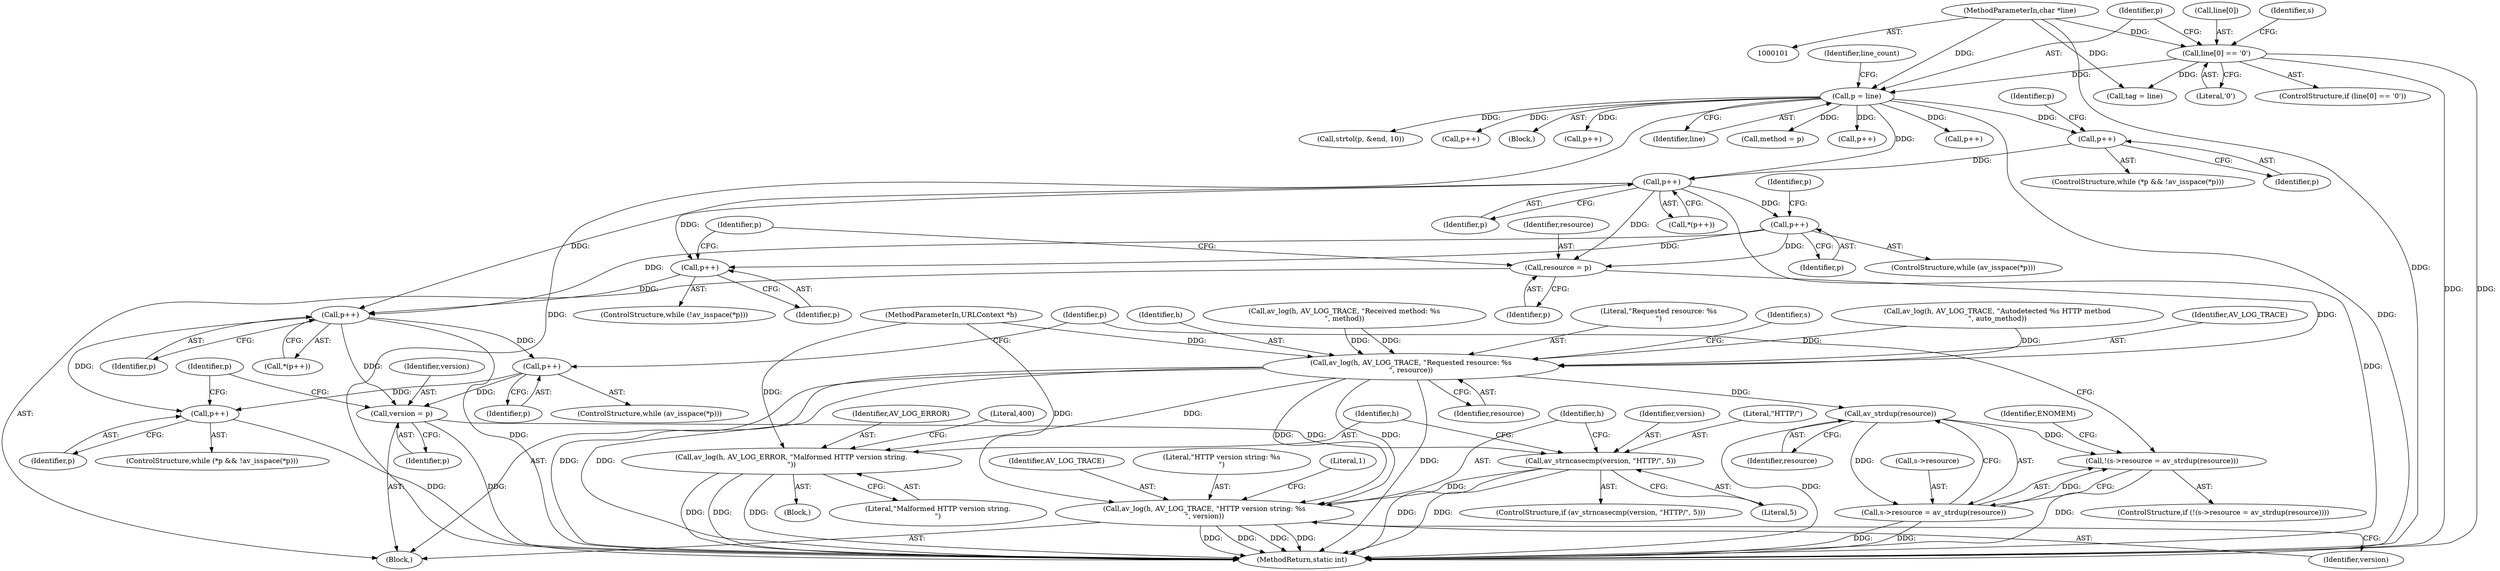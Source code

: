 digraph "0_FFmpeg_2a05c8f813de6f2278827734bf8102291e7484aa_7@pointer" {
"1000169" [label="(Call,p++)"];
"1000145" [label="(Call,p = line)"];
"1000132" [label="(Call,line[0] == '\0')"];
"1000103" [label="(MethodParameterIn,char *line)"];
"1000173" [label="(Call,p++)"];
"1000244" [label="(Call,p++)"];
"1000246" [label="(Call,resource = p)"];
"1000261" [label="(Call,av_log(h, AV_LOG_TRACE, \"Requested resource: %s\n\", resource))"];
"1000272" [label="(Call,av_strdup(resource))"];
"1000267" [label="(Call,!(s->resource = av_strdup(resource)))"];
"1000268" [label="(Call,s->resource = av_strdup(resource))"];
"1000306" [label="(Call,av_log(h, AV_LOG_ERROR, \"Malformed HTTP version string.\n\"))"];
"1000315" [label="(Call,av_log(h, AV_LOG_TRACE, \"HTTP version string: %s\n\", version))"];
"1000254" [label="(Call,p++)"];
"1000258" [label="(Call,p++)"];
"1000281" [label="(Call,p++)"];
"1000283" [label="(Call,version = p)"];
"1000301" [label="(Call,av_strncasecmp(version, \"HTTP/\", 5))"];
"1000294" [label="(Call,p++)"];
"1000243" [label="(Identifier,p)"];
"1000254" [label="(Call,p++)"];
"1000269" [label="(Call,s->resource)"];
"1000170" [label="(Identifier,p)"];
"1000332" [label="(Call,p++)"];
"1000284" [label="(Identifier,version)"];
"1000266" [label="(ControlStructure,if (!(s->resource = av_strdup(resource))))"];
"1000147" [label="(Identifier,line)"];
"1000249" [label="(ControlStructure,while (!av_isspace(*p)))"];
"1000262" [label="(Identifier,h)"];
"1000133" [label="(Call,line[0])"];
"1000344" [label="(Call,strtol(p, &end, 10))"];
"1000283" [label="(Call,version = p)"];
"1000246" [label="(Call,resource = p)"];
"1000289" [label="(Identifier,p)"];
"1000305" [label="(Block,)"];
"1000161" [label="(ControlStructure,while (*p && !av_isspace(*p)))"];
"1000157" [label="(Block,)"];
"1000132" [label="(Call,line[0] == '\0')"];
"1000309" [label="(Literal,\"Malformed HTTP version string.\n\")"];
"1000259" [label="(Identifier,p)"];
"1000317" [label="(Identifier,AV_LOG_TRACE)"];
"1000319" [label="(Identifier,version)"];
"1000257" [label="(Call,*(p++))"];
"1000316" [label="(Identifier,h)"];
"1000146" [label="(Identifier,p)"];
"1000381" [label="(Call,p++)"];
"1000394" [label="(Call,tag = line)"];
"1000176" [label="(Call,av_log(h, AV_LOG_TRACE, \"Received method: %s\n\", method))"];
"1000280" [label="(Identifier,p)"];
"1000245" [label="(Identifier,p)"];
"1000303" [label="(Literal,\"HTTP/\")"];
"1000173" [label="(Call,p++)"];
"1000244" [label="(Call,p++)"];
"1000131" [label="(ControlStructure,if (line[0] == '\0'))"];
"1000264" [label="(Literal,\"Requested resource: %s\n\")"];
"1000261" [label="(Call,av_log(h, AV_LOG_TRACE, \"Requested resource: %s\n\", resource))"];
"1000304" [label="(Literal,5)"];
"1000302" [label="(Identifier,version)"];
"1000308" [label="(Identifier,AV_LOG_ERROR)"];
"1000102" [label="(MethodParameterIn,URLContext *h)"];
"1000285" [label="(Identifier,p)"];
"1000247" [label="(Identifier,resource)"];
"1000277" [label="(ControlStructure,while (av_isspace(*p)))"];
"1000172" [label="(Call,*(p++))"];
"1000268" [label="(Call,s->resource = av_strdup(resource))"];
"1000106" [label="(Block,)"];
"1000140" [label="(Identifier,s)"];
"1000301" [label="(Call,av_strncasecmp(version, \"HTTP/\", 5))"];
"1000397" [label="(Call,p++)"];
"1000273" [label="(Identifier,resource)"];
"1000686" [label="(MethodReturn,static int)"];
"1000174" [label="(Identifier,p)"];
"1000307" [label="(Identifier,h)"];
"1000318" [label="(Literal,\"HTTP version string: %s\n\")"];
"1000270" [label="(Identifier,s)"];
"1000158" [label="(Call,method = p)"];
"1000208" [label="(Call,av_log(h, AV_LOG_TRACE, \"Autodetected %s HTTP method\n\", auto_method))"];
"1000103" [label="(MethodParameterIn,char *line)"];
"1000315" [label="(Call,av_log(h, AV_LOG_TRACE, \"HTTP version string: %s\n\", version))"];
"1000306" [label="(Call,av_log(h, AV_LOG_ERROR, \"Malformed HTTP version string.\n\"))"];
"1000267" [label="(Call,!(s->resource = av_strdup(resource)))"];
"1000295" [label="(Identifier,p)"];
"1000265" [label="(Identifier,resource)"];
"1000272" [label="(Call,av_strdup(resource))"];
"1000258" [label="(Call,p++)"];
"1000300" [label="(ControlStructure,if (av_strncasecmp(version, \"HTTP/\", 5)))"];
"1000281" [label="(Call,p++)"];
"1000164" [label="(Identifier,p)"];
"1000276" [label="(Identifier,ENOMEM)"];
"1000169" [label="(Call,p++)"];
"1000685" [label="(Literal,1)"];
"1000263" [label="(Identifier,AV_LOG_TRACE)"];
"1000248" [label="(Identifier,p)"];
"1000286" [label="(ControlStructure,while (*p && !av_isspace(*p)))"];
"1000294" [label="(Call,p++)"];
"1000338" [label="(Call,p++)"];
"1000150" [label="(Identifier,line_count)"];
"1000136" [label="(Literal,'\0')"];
"1000253" [label="(Identifier,p)"];
"1000240" [label="(ControlStructure,while (av_isspace(*p)))"];
"1000312" [label="(Literal,400)"];
"1000282" [label="(Identifier,p)"];
"1000255" [label="(Identifier,p)"];
"1000145" [label="(Call,p = line)"];
"1000169" -> "1000161"  [label="AST: "];
"1000169" -> "1000170"  [label="CFG: "];
"1000170" -> "1000169"  [label="AST: "];
"1000164" -> "1000169"  [label="CFG: "];
"1000145" -> "1000169"  [label="DDG: "];
"1000169" -> "1000173"  [label="DDG: "];
"1000145" -> "1000106"  [label="AST: "];
"1000145" -> "1000147"  [label="CFG: "];
"1000146" -> "1000145"  [label="AST: "];
"1000147" -> "1000145"  [label="AST: "];
"1000150" -> "1000145"  [label="CFG: "];
"1000145" -> "1000686"  [label="DDG: "];
"1000145" -> "1000686"  [label="DDG: "];
"1000132" -> "1000145"  [label="DDG: "];
"1000103" -> "1000145"  [label="DDG: "];
"1000145" -> "1000158"  [label="DDG: "];
"1000145" -> "1000173"  [label="DDG: "];
"1000145" -> "1000332"  [label="DDG: "];
"1000145" -> "1000338"  [label="DDG: "];
"1000145" -> "1000344"  [label="DDG: "];
"1000145" -> "1000381"  [label="DDG: "];
"1000145" -> "1000397"  [label="DDG: "];
"1000132" -> "1000131"  [label="AST: "];
"1000132" -> "1000136"  [label="CFG: "];
"1000133" -> "1000132"  [label="AST: "];
"1000136" -> "1000132"  [label="AST: "];
"1000140" -> "1000132"  [label="CFG: "];
"1000146" -> "1000132"  [label="CFG: "];
"1000132" -> "1000686"  [label="DDG: "];
"1000132" -> "1000686"  [label="DDG: "];
"1000103" -> "1000132"  [label="DDG: "];
"1000132" -> "1000394"  [label="DDG: "];
"1000103" -> "1000101"  [label="AST: "];
"1000103" -> "1000686"  [label="DDG: "];
"1000103" -> "1000394"  [label="DDG: "];
"1000173" -> "1000172"  [label="AST: "];
"1000173" -> "1000174"  [label="CFG: "];
"1000174" -> "1000173"  [label="AST: "];
"1000172" -> "1000173"  [label="CFG: "];
"1000173" -> "1000686"  [label="DDG: "];
"1000173" -> "1000244"  [label="DDG: "];
"1000173" -> "1000246"  [label="DDG: "];
"1000173" -> "1000254"  [label="DDG: "];
"1000173" -> "1000258"  [label="DDG: "];
"1000244" -> "1000240"  [label="AST: "];
"1000244" -> "1000245"  [label="CFG: "];
"1000245" -> "1000244"  [label="AST: "];
"1000243" -> "1000244"  [label="CFG: "];
"1000244" -> "1000246"  [label="DDG: "];
"1000244" -> "1000254"  [label="DDG: "];
"1000244" -> "1000258"  [label="DDG: "];
"1000246" -> "1000157"  [label="AST: "];
"1000246" -> "1000248"  [label="CFG: "];
"1000247" -> "1000246"  [label="AST: "];
"1000248" -> "1000246"  [label="AST: "];
"1000253" -> "1000246"  [label="CFG: "];
"1000246" -> "1000261"  [label="DDG: "];
"1000261" -> "1000157"  [label="AST: "];
"1000261" -> "1000265"  [label="CFG: "];
"1000262" -> "1000261"  [label="AST: "];
"1000263" -> "1000261"  [label="AST: "];
"1000264" -> "1000261"  [label="AST: "];
"1000265" -> "1000261"  [label="AST: "];
"1000270" -> "1000261"  [label="CFG: "];
"1000261" -> "1000686"  [label="DDG: "];
"1000261" -> "1000686"  [label="DDG: "];
"1000261" -> "1000686"  [label="DDG: "];
"1000208" -> "1000261"  [label="DDG: "];
"1000208" -> "1000261"  [label="DDG: "];
"1000176" -> "1000261"  [label="DDG: "];
"1000176" -> "1000261"  [label="DDG: "];
"1000102" -> "1000261"  [label="DDG: "];
"1000261" -> "1000272"  [label="DDG: "];
"1000261" -> "1000306"  [label="DDG: "];
"1000261" -> "1000315"  [label="DDG: "];
"1000261" -> "1000315"  [label="DDG: "];
"1000272" -> "1000268"  [label="AST: "];
"1000272" -> "1000273"  [label="CFG: "];
"1000273" -> "1000272"  [label="AST: "];
"1000268" -> "1000272"  [label="CFG: "];
"1000272" -> "1000686"  [label="DDG: "];
"1000272" -> "1000267"  [label="DDG: "];
"1000272" -> "1000268"  [label="DDG: "];
"1000267" -> "1000266"  [label="AST: "];
"1000267" -> "1000268"  [label="CFG: "];
"1000268" -> "1000267"  [label="AST: "];
"1000276" -> "1000267"  [label="CFG: "];
"1000280" -> "1000267"  [label="CFG: "];
"1000267" -> "1000686"  [label="DDG: "];
"1000268" -> "1000267"  [label="DDG: "];
"1000269" -> "1000268"  [label="AST: "];
"1000268" -> "1000686"  [label="DDG: "];
"1000268" -> "1000686"  [label="DDG: "];
"1000306" -> "1000305"  [label="AST: "];
"1000306" -> "1000309"  [label="CFG: "];
"1000307" -> "1000306"  [label="AST: "];
"1000308" -> "1000306"  [label="AST: "];
"1000309" -> "1000306"  [label="AST: "];
"1000312" -> "1000306"  [label="CFG: "];
"1000306" -> "1000686"  [label="DDG: "];
"1000306" -> "1000686"  [label="DDG: "];
"1000306" -> "1000686"  [label="DDG: "];
"1000102" -> "1000306"  [label="DDG: "];
"1000315" -> "1000157"  [label="AST: "];
"1000315" -> "1000319"  [label="CFG: "];
"1000316" -> "1000315"  [label="AST: "];
"1000317" -> "1000315"  [label="AST: "];
"1000318" -> "1000315"  [label="AST: "];
"1000319" -> "1000315"  [label="AST: "];
"1000685" -> "1000315"  [label="CFG: "];
"1000315" -> "1000686"  [label="DDG: "];
"1000315" -> "1000686"  [label="DDG: "];
"1000315" -> "1000686"  [label="DDG: "];
"1000315" -> "1000686"  [label="DDG: "];
"1000102" -> "1000315"  [label="DDG: "];
"1000301" -> "1000315"  [label="DDG: "];
"1000254" -> "1000249"  [label="AST: "];
"1000254" -> "1000255"  [label="CFG: "];
"1000255" -> "1000254"  [label="AST: "];
"1000253" -> "1000254"  [label="CFG: "];
"1000254" -> "1000258"  [label="DDG: "];
"1000258" -> "1000257"  [label="AST: "];
"1000258" -> "1000259"  [label="CFG: "];
"1000259" -> "1000258"  [label="AST: "];
"1000257" -> "1000258"  [label="CFG: "];
"1000258" -> "1000686"  [label="DDG: "];
"1000258" -> "1000281"  [label="DDG: "];
"1000258" -> "1000283"  [label="DDG: "];
"1000258" -> "1000294"  [label="DDG: "];
"1000281" -> "1000277"  [label="AST: "];
"1000281" -> "1000282"  [label="CFG: "];
"1000282" -> "1000281"  [label="AST: "];
"1000280" -> "1000281"  [label="CFG: "];
"1000281" -> "1000283"  [label="DDG: "];
"1000281" -> "1000294"  [label="DDG: "];
"1000283" -> "1000157"  [label="AST: "];
"1000283" -> "1000285"  [label="CFG: "];
"1000284" -> "1000283"  [label="AST: "];
"1000285" -> "1000283"  [label="AST: "];
"1000289" -> "1000283"  [label="CFG: "];
"1000283" -> "1000686"  [label="DDG: "];
"1000283" -> "1000301"  [label="DDG: "];
"1000301" -> "1000300"  [label="AST: "];
"1000301" -> "1000304"  [label="CFG: "];
"1000302" -> "1000301"  [label="AST: "];
"1000303" -> "1000301"  [label="AST: "];
"1000304" -> "1000301"  [label="AST: "];
"1000307" -> "1000301"  [label="CFG: "];
"1000316" -> "1000301"  [label="CFG: "];
"1000301" -> "1000686"  [label="DDG: "];
"1000301" -> "1000686"  [label="DDG: "];
"1000294" -> "1000286"  [label="AST: "];
"1000294" -> "1000295"  [label="CFG: "];
"1000295" -> "1000294"  [label="AST: "];
"1000289" -> "1000294"  [label="CFG: "];
"1000294" -> "1000686"  [label="DDG: "];
}
